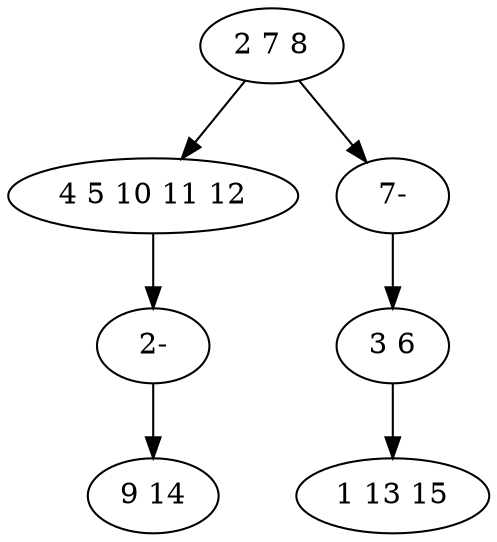 digraph true_tree {
	"0" -> "1"
	"1" -> "5"
	"0" -> "6"
	"3" -> "4"
	"5" -> "2"
	"6" -> "3"
	"0" [label="2 7 8"];
	"1" [label="4 5 10 11 12"];
	"2" [label="9 14"];
	"3" [label="3 6"];
	"4" [label="1 13 15"];
	"5" [label="2-"];
	"6" [label="7-"];
}
